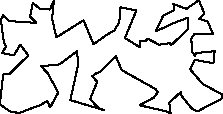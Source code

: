 unitsize(0.001cm);
// 23147.4
draw((3477,949)--(3393,782));
draw((3393,782)--(3613,523));
draw((3613,523)--(3972,329));
draw((3972,329)--(3941,258));
draw((3941,258)--(3527,41));
draw((3527,41)--(3431,78));
draw((3431,78)--(3232,324));
draw((3232,324)--(3230,380));
draw((3230,380)--(3019,189));
draw((3019,189)--(3035,152));
draw((3035,152)--(3048,1));
draw((3048,1)--(2977,39));
draw((2977,39)--(2502,146));
draw((2502,146)--(2753,283));
draw((2753,283)--(2823,376));
draw((2823,376)--(2779,435));
draw((2779,435)--(2186,766));
draw((2186,766)--(2081,1011));
draw((2081,1011)--(1806,733));
draw((1806,733)--(1741,712));
draw((1741,712)--(1668,658));
draw((1668,658)--(1754,559));
draw((1754,559)--(1628,253));
draw((1628,253)--(1782,93));
draw((1782,93)--(1878,59));
draw((1878,59)--(1280,237));
draw((1280,237)--(1419,872));
draw((1419,872)--(1398,1100));
draw((1398,1100)--(1086,868));
draw((1086,868)--(765,833));
draw((765,833)--(878,715));
draw((878,715)--(1067,371));
draw((1067,371)--(923,108));
draw((923,108)--(876,220));
draw((876,220)--(741,146));
draw((741,146)--(640,110));
draw((640,110)--(374,9));
draw((374,9)--(217,38));
draw((217,38)--(48,154));
draw((48,154)--(48,267));
draw((48,267)--(96,691));
draw((96,691)--(201,693));
draw((201,693)--(382,872));
draw((382,872)--(538,1023));
draw((538,1023)--(397,1217));
draw((397,1217)--(285,1029));
draw((285,1029)--(78,1066));
draw((78,1066)--(144,1185));
draw((144,1185)--(106,1267));
draw((106,1267)--(53,1657));
draw((53,1657)--(91,1732));
draw((91,1732)--(198,1632));
draw((198,1632)--(678,1599));
draw((678,1599)--(571,1711));
draw((571,1711)--(618,1953));
draw((618,1953)--(739,1850));
draw((739,1850)--(920,1835));
draw((920,1835)--(989,1997));
draw((989,1997)--(958,1670));
draw((958,1670)--(1034,1344));
draw((1034,1344)--(1513,1646));
draw((1513,1646)--(1689,1223));
draw((1689,1223)--(1937,1400));
draw((1937,1400)--(2053,1461));
draw((2053,1461)--(2143,1611));
draw((2143,1611)--(2164,1874));
draw((2164,1874)--(2445,1820));
draw((2445,1820)--(2243,1332));
draw((2243,1332)--(2503,1172));
draw((2503,1172)--(2502,1274));
draw((2502,1274)--(2609,1286));
draw((2609,1286)--(2643,1320));
draw((2643,1320)--(2849,1214));
draw((2849,1214)--(3029,1242));
draw((3029,1242)--(3061,1211));
draw((3061,1211)--(3239,1376));
draw((3239,1376)--(3364,1498));
draw((3364,1498)--(3359,1693));
draw((3359,1693)--(3098,1594));
draw((3098,1594)--(2835,1472));
draw((2835,1472)--(2790,1457));
draw((2790,1457)--(2916,1724));
draw((2916,1724)--(3105,1823));
draw((3105,1823)--(3104,1931));
draw((3104,1931)--(3083,1938));
draw((3083,1938)--(3326,1846));
draw((3326,1846)--(3548,1999));
draw((3548,1999)--(3646,1758));
draw((3646,1758)--(3551,1673));
draw((3551,1673)--(3702,1624));
draw((3702,1624)--(3796,1401));
draw((3796,1401)--(3468,1404));
draw((3468,1404)--(3404,1307));
draw((3404,1307)--(3423,1241));
draw((3423,1241)--(3430,1088));
draw((3430,1088)--(3479,1023));
draw((3479,1023)--(3502,1067));
draw((3502,1067)--(3825,1101));
draw((3825,1101)--(3803,886));
draw((3803,886)--(3477,949));

